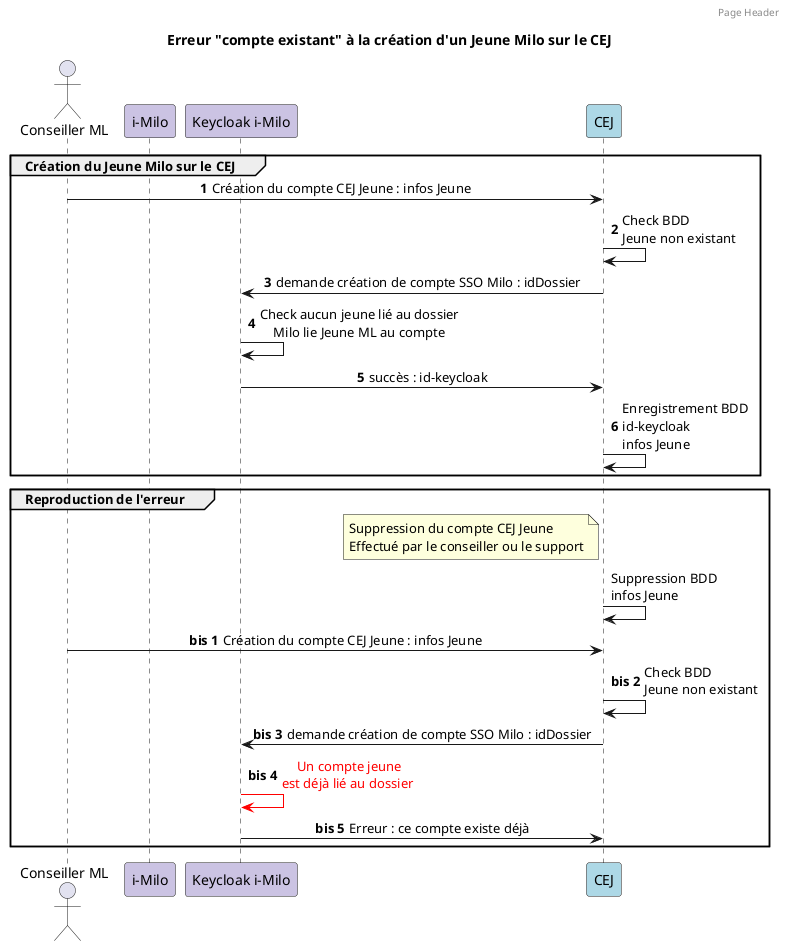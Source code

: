 @startuml

skinparam backgroundColor white

actor "Conseiller ML" as conseiller
participant "i-Milo" as milo #CBC3E3
participant "Keycloak i-Milo" as kckMilo 	#CBC3E3
participant "CEJ" as cej #ADD8E6

header Page Header

title Erreur "compte existant" à la création d'un Jeune Milo sur le CEJ

autonumber
group Création du Jeune Milo sur le CEJ
skinparam sequenceMessageAlign right
conseiller -> cej : Création du compte CEJ Jeune : infos Jeune
skinparam sequenceMessageAlign left
cej -> cej : Check BDD\nJeune non existant

skinparam sequenceMessageAlign center
cej -> kckMilo :demande création de compte SSO Milo : idDossier
kckMilo -> kckMilo : Check aucun jeune lié au dossier\nMilo lie Jeune ML au compte
kckMilo -> cej : succès : id-keycloak

skinparam sequenceMessageAlign left
cej -> cej : Enregistrement BDD\nid-keycloak\ninfos Jeune
end

group Reproduction de l'erreur
autonumber stop
note left cej : Suppression du compte CEJ Jeune\nEffectué par le conseiller ou le support
cej -> cej : Suppression BDD\ninfos Jeune
autonumber "<b>bis "
conseiller -> cej : Création du compte CEJ Jeune : infos Jeune
skinparam sequenceMessageAlign left
cej -> cej : Check BDD\nJeune non existant

skinparam sequenceMessageAlign center
cej -> kckMilo : demande création de compte SSO Milo : idDossier
kckMilo -[#red]> kckMilo :<color:red> Un compte jeune\n<color:red>est déjà lié au dossier
kckMilo -> cej : Erreur : ce compte existe déjà
end
@enduml